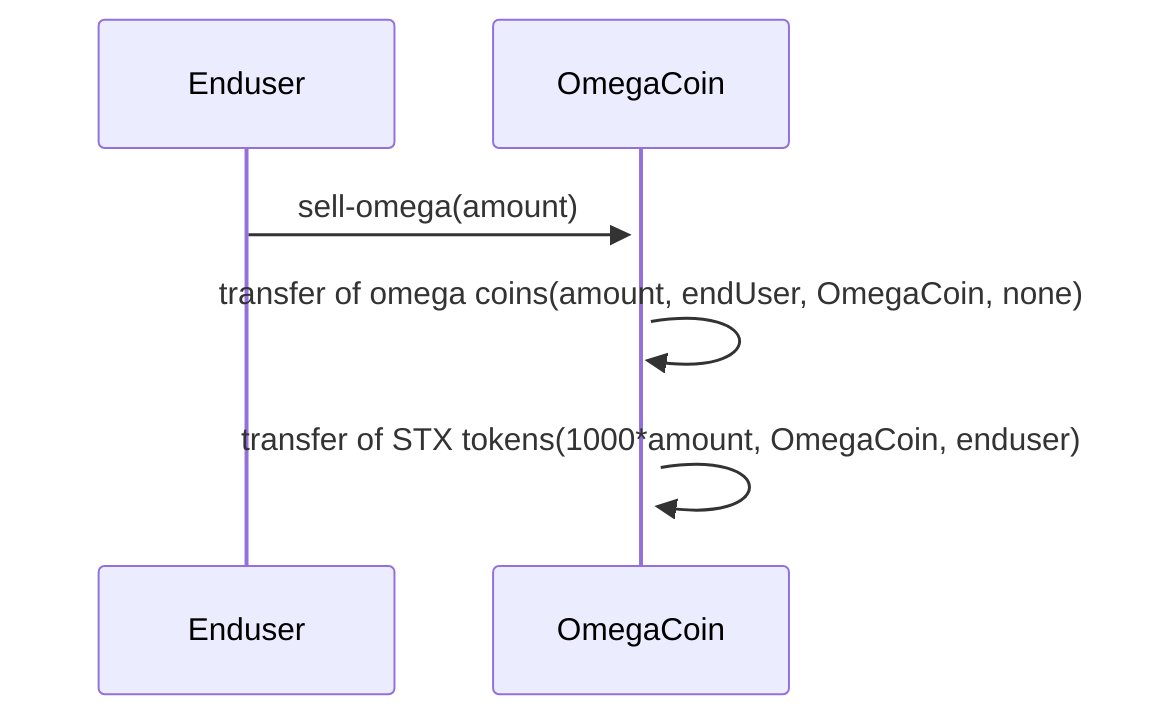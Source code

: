 sequenceDiagram
  Enduser->>+OmegaCoin: sell-omega(amount)
  OmegaCoin->>+OmegaCoin: transfer of omega coins(amount, endUser, OmegaCoin, none)
  OmegaCoin->>+OmegaCoin: transfer of STX tokens(1000*amount, OmegaCoin, enduser)